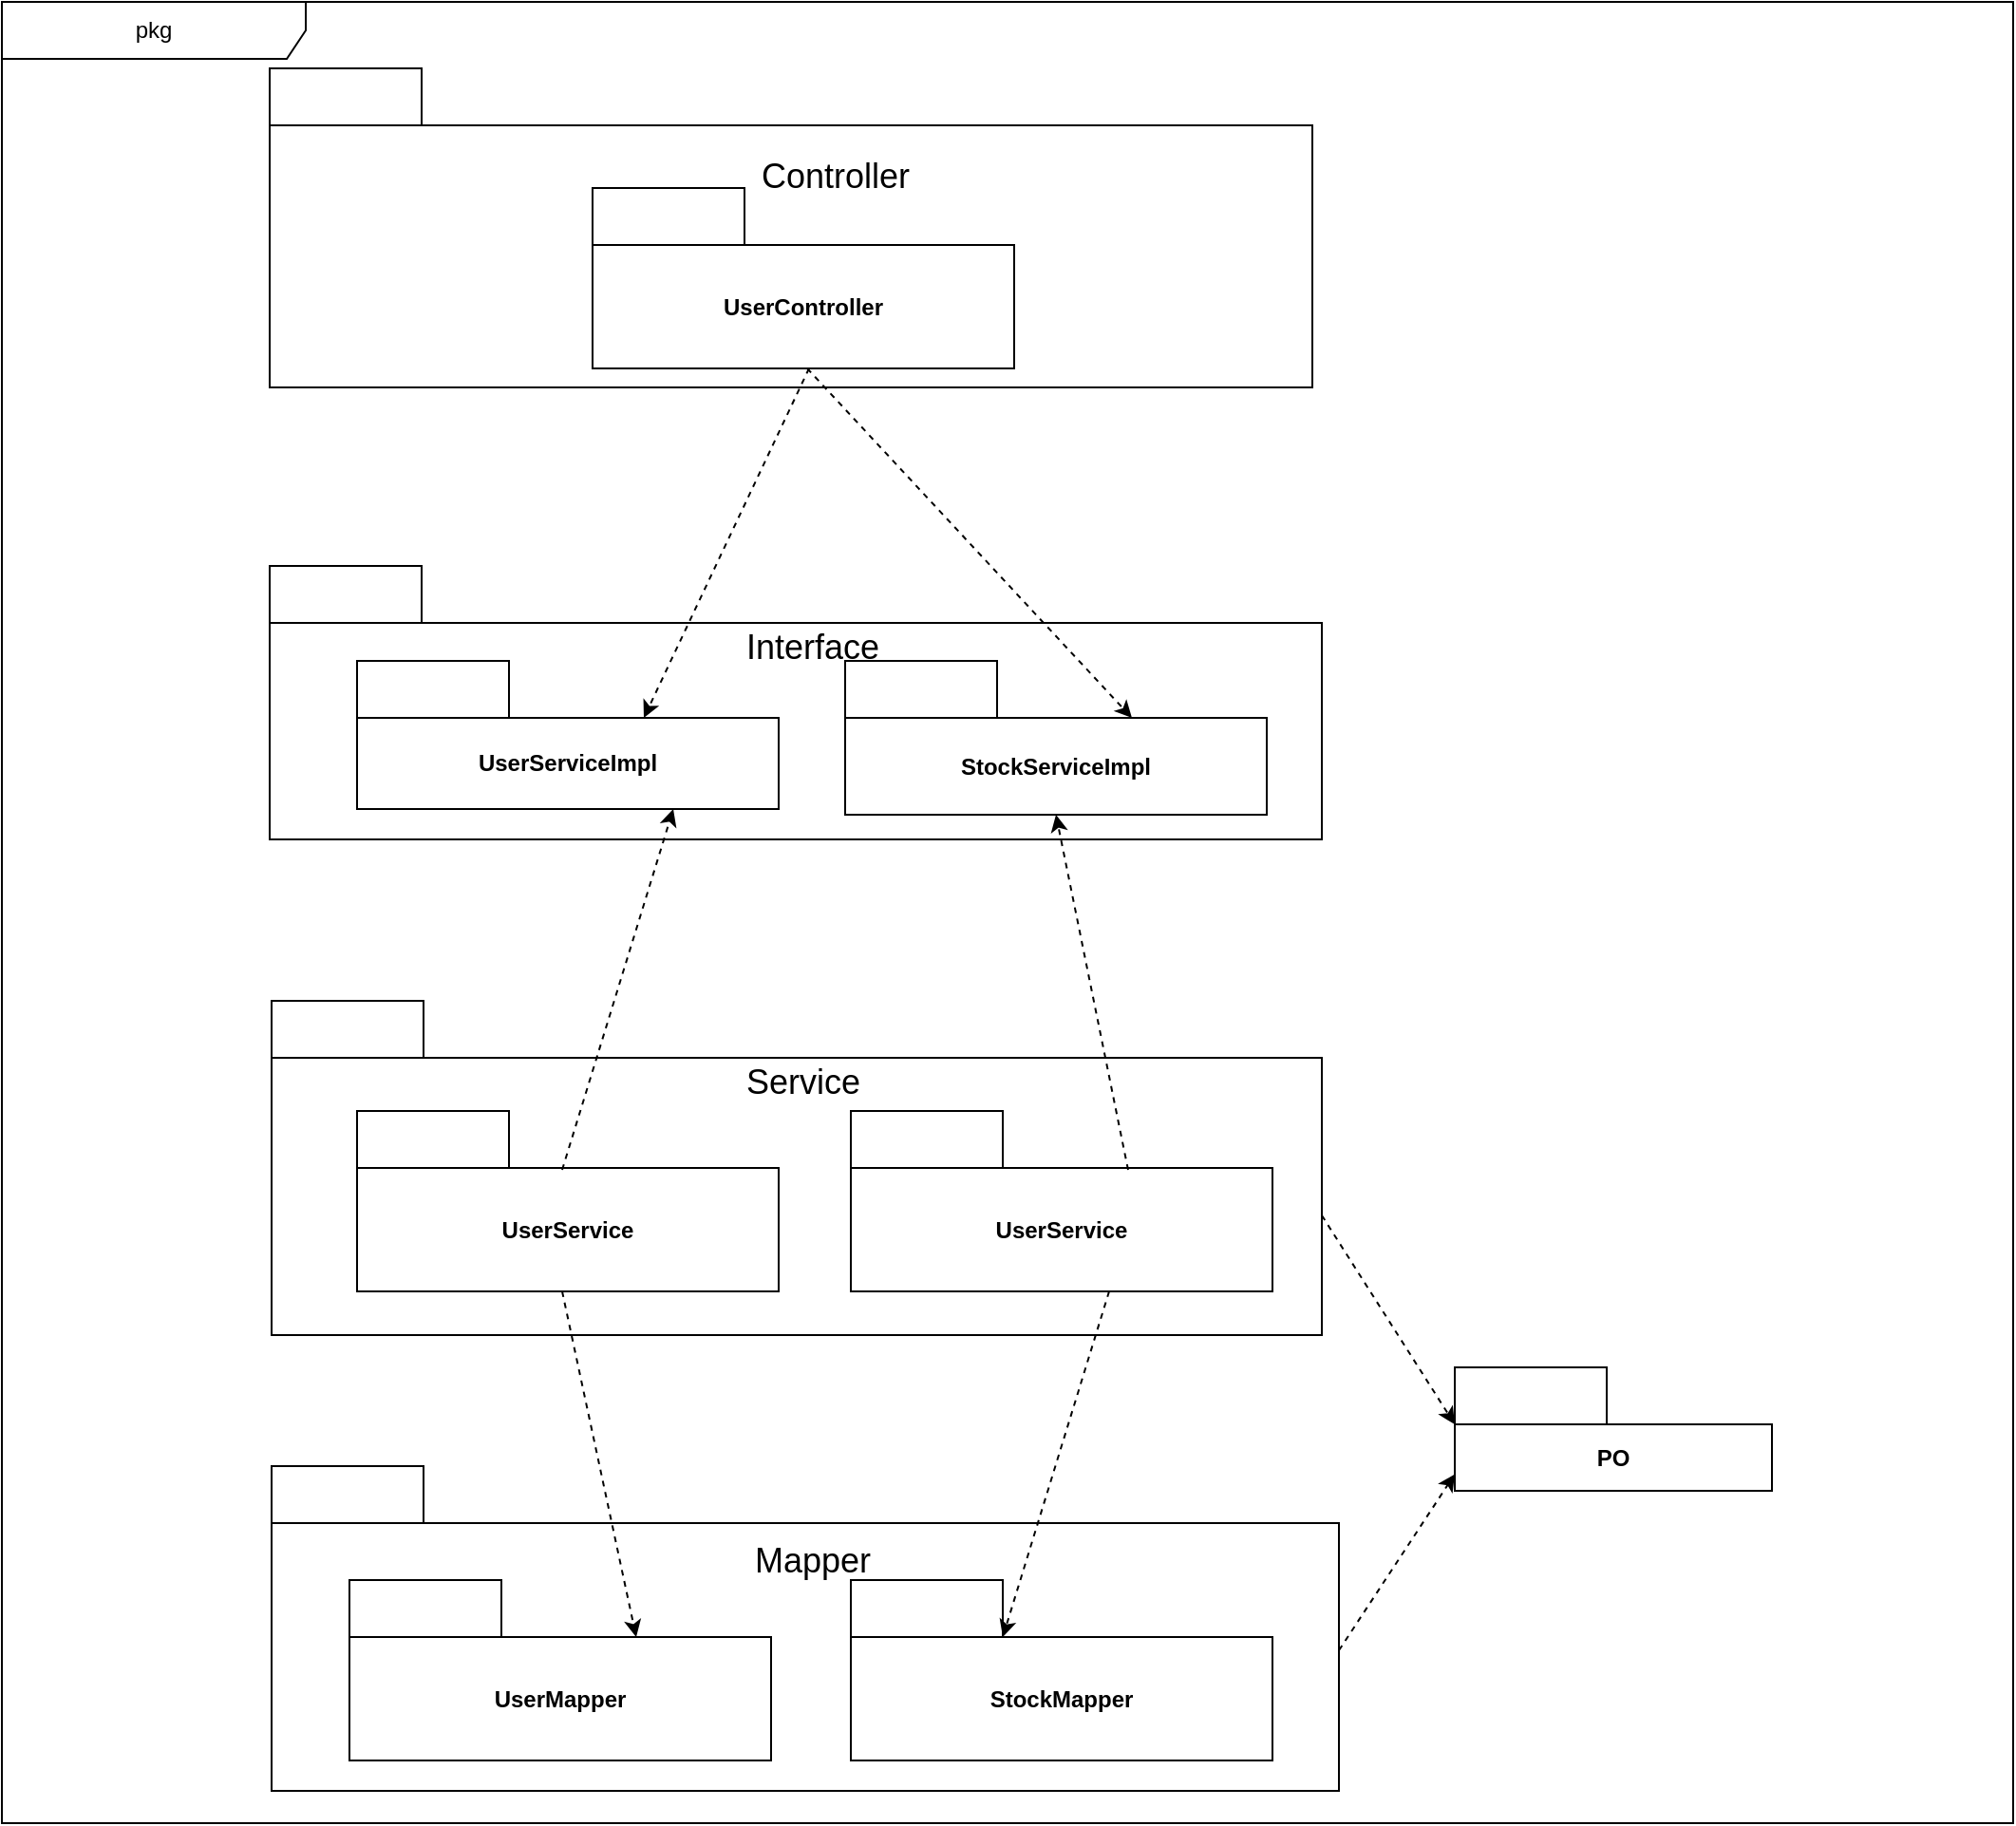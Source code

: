 <mxfile version="21.2.9" type="github">
  <diagram name="第 1 页" id="0QXPPpJDUHBg2czoXQ-s">
    <mxGraphModel dx="1560" dy="948" grid="0" gridSize="10" guides="1" tooltips="1" connect="1" arrows="1" fold="1" page="1" pageScale="1" pageWidth="827" pageHeight="1169" math="0" shadow="0">
      <root>
        <mxCell id="0" />
        <mxCell id="1" parent="0" />
        <mxCell id="4626wCyMBrQdkkXuhkfx-3" value="pkg&lt;br&gt;" style="shape=umlFrame;whiteSpace=wrap;html=1;pointerEvents=0;recursiveResize=0;container=1;collapsible=0;width=160;" vertex="1" parent="1">
          <mxGeometry x="680" y="112" width="1059" height="959" as="geometry" />
        </mxCell>
        <mxCell id="4626wCyMBrQdkkXuhkfx-7" value="" style="shape=folder;fontStyle=1;tabWidth=80;tabHeight=30;tabPosition=left;html=1;boundedLbl=1;whiteSpace=wrap;" vertex="1" parent="4626wCyMBrQdkkXuhkfx-3">
          <mxGeometry x="141" y="35" width="549" height="168" as="geometry" />
        </mxCell>
        <mxCell id="4626wCyMBrQdkkXuhkfx-8" value="" style="shape=folder;fontStyle=1;tabWidth=80;tabHeight=30;tabPosition=left;html=1;boundedLbl=1;whiteSpace=wrap;" vertex="1" parent="4626wCyMBrQdkkXuhkfx-3">
          <mxGeometry x="141" y="297" width="554" height="144" as="geometry" />
        </mxCell>
        <mxCell id="4626wCyMBrQdkkXuhkfx-9" value="" style="shape=folder;fontStyle=1;tabWidth=80;tabHeight=30;tabPosition=left;html=1;boundedLbl=1;whiteSpace=wrap;" vertex="1" parent="4626wCyMBrQdkkXuhkfx-3">
          <mxGeometry x="142" y="526" width="553" height="176" as="geometry" />
        </mxCell>
        <mxCell id="4626wCyMBrQdkkXuhkfx-10" value="" style="shape=folder;fontStyle=1;tabWidth=80;tabHeight=30;tabPosition=left;html=1;boundedLbl=1;whiteSpace=wrap;" vertex="1" parent="4626wCyMBrQdkkXuhkfx-3">
          <mxGeometry x="142" y="771" width="562" height="171" as="geometry" />
        </mxCell>
        <mxCell id="4626wCyMBrQdkkXuhkfx-11" value="UserController" style="shape=folder;fontStyle=1;tabWidth=80;tabHeight=30;tabPosition=left;html=1;boundedLbl=1;whiteSpace=wrap;" vertex="1" parent="4626wCyMBrQdkkXuhkfx-3">
          <mxGeometry x="311" y="98" width="222" height="95" as="geometry" />
        </mxCell>
        <mxCell id="4626wCyMBrQdkkXuhkfx-12" value="UserServiceImpl" style="shape=folder;fontStyle=1;tabWidth=80;tabHeight=30;tabPosition=left;html=1;boundedLbl=1;whiteSpace=wrap;" vertex="1" parent="4626wCyMBrQdkkXuhkfx-3">
          <mxGeometry x="187" y="347" width="222" height="78" as="geometry" />
        </mxCell>
        <mxCell id="4626wCyMBrQdkkXuhkfx-13" value="StockServiceImpl" style="shape=folder;fontStyle=1;tabWidth=80;tabHeight=30;tabPosition=left;html=1;boundedLbl=1;whiteSpace=wrap;" vertex="1" parent="4626wCyMBrQdkkXuhkfx-3">
          <mxGeometry x="444" y="347" width="222" height="81" as="geometry" />
        </mxCell>
        <mxCell id="4626wCyMBrQdkkXuhkfx-14" value="UserService" style="shape=folder;fontStyle=1;tabWidth=80;tabHeight=30;tabPosition=left;html=1;boundedLbl=1;whiteSpace=wrap;" vertex="1" parent="4626wCyMBrQdkkXuhkfx-3">
          <mxGeometry x="187" y="584" width="222" height="95" as="geometry" />
        </mxCell>
        <mxCell id="4626wCyMBrQdkkXuhkfx-15" value="UserService" style="shape=folder;fontStyle=1;tabWidth=80;tabHeight=30;tabPosition=left;html=1;boundedLbl=1;whiteSpace=wrap;" vertex="1" parent="4626wCyMBrQdkkXuhkfx-3">
          <mxGeometry x="447" y="584" width="222" height="95" as="geometry" />
        </mxCell>
        <mxCell id="4626wCyMBrQdkkXuhkfx-17" value="StockMapper" style="shape=folder;fontStyle=1;tabWidth=80;tabHeight=30;tabPosition=left;html=1;boundedLbl=1;whiteSpace=wrap;" vertex="1" parent="4626wCyMBrQdkkXuhkfx-3">
          <mxGeometry x="447" y="831" width="222" height="95" as="geometry" />
        </mxCell>
        <mxCell id="4626wCyMBrQdkkXuhkfx-16" value="UserMapper" style="shape=folder;fontStyle=1;tabWidth=80;tabHeight=30;tabPosition=left;html=1;boundedLbl=1;whiteSpace=wrap;" vertex="1" parent="4626wCyMBrQdkkXuhkfx-3">
          <mxGeometry x="183" y="831" width="222" height="95" as="geometry" />
        </mxCell>
        <mxCell id="4626wCyMBrQdkkXuhkfx-18" value="PO" style="shape=folder;fontStyle=1;tabWidth=80;tabHeight=30;tabPosition=left;html=1;boundedLbl=1;whiteSpace=wrap;" vertex="1" parent="4626wCyMBrQdkkXuhkfx-3">
          <mxGeometry x="765" y="719" width="167" height="65" as="geometry" />
        </mxCell>
        <mxCell id="4626wCyMBrQdkkXuhkfx-19" value="&lt;font style=&quot;font-size: 18px;&quot;&gt;Controller&lt;/font&gt;" style="text;html=1;strokeColor=none;fillColor=none;align=center;verticalAlign=middle;whiteSpace=wrap;rounded=0;" vertex="1" parent="4626wCyMBrQdkkXuhkfx-3">
          <mxGeometry x="409" y="77" width="60" height="30" as="geometry" />
        </mxCell>
        <mxCell id="4626wCyMBrQdkkXuhkfx-20" value="&lt;font style=&quot;font-size: 18px;&quot;&gt;Interface&lt;/font&gt;" style="text;html=1;strokeColor=none;fillColor=none;align=center;verticalAlign=middle;whiteSpace=wrap;rounded=0;" vertex="1" parent="4626wCyMBrQdkkXuhkfx-3">
          <mxGeometry x="397" y="325" width="60" height="30" as="geometry" />
        </mxCell>
        <mxCell id="4626wCyMBrQdkkXuhkfx-21" value="&lt;font style=&quot;font-size: 18px;&quot;&gt;Service&lt;/font&gt;" style="text;html=1;strokeColor=none;fillColor=none;align=center;verticalAlign=middle;whiteSpace=wrap;rounded=0;" vertex="1" parent="4626wCyMBrQdkkXuhkfx-3">
          <mxGeometry x="392" y="554" width="60" height="30" as="geometry" />
        </mxCell>
        <mxCell id="4626wCyMBrQdkkXuhkfx-22" value="&lt;font style=&quot;font-size: 18px;&quot;&gt;Mapper&lt;/font&gt;" style="text;html=1;strokeColor=none;fillColor=none;align=center;verticalAlign=middle;whiteSpace=wrap;rounded=0;" vertex="1" parent="4626wCyMBrQdkkXuhkfx-3">
          <mxGeometry x="397" y="806" width="60" height="30" as="geometry" />
        </mxCell>
        <mxCell id="4626wCyMBrQdkkXuhkfx-23" value="" style="endArrow=classic;html=1;rounded=0;entryX=0;entryY=0;entryDx=151;entryDy=30;entryPerimeter=0;dashed=1;" edge="1" parent="4626wCyMBrQdkkXuhkfx-3" target="4626wCyMBrQdkkXuhkfx-12">
          <mxGeometry width="50" height="50" relative="1" as="geometry">
            <mxPoint x="425" y="193" as="sourcePoint" />
            <mxPoint x="475" y="143" as="targetPoint" />
          </mxGeometry>
        </mxCell>
        <mxCell id="4626wCyMBrQdkkXuhkfx-24" value="" style="endArrow=classic;html=1;rounded=0;entryX=0;entryY=0;entryDx=151;entryDy=30;entryPerimeter=0;dashed=1;" edge="1" parent="4626wCyMBrQdkkXuhkfx-3" target="4626wCyMBrQdkkXuhkfx-13">
          <mxGeometry width="50" height="50" relative="1" as="geometry">
            <mxPoint x="424" y="193" as="sourcePoint" />
            <mxPoint x="474" y="143" as="targetPoint" />
          </mxGeometry>
        </mxCell>
        <mxCell id="4626wCyMBrQdkkXuhkfx-25" value="" style="endArrow=classic;html=1;rounded=0;entryX=0.75;entryY=1;entryDx=0;entryDy=0;entryPerimeter=0;dashed=1;" edge="1" parent="4626wCyMBrQdkkXuhkfx-3" target="4626wCyMBrQdkkXuhkfx-12">
          <mxGeometry width="50" height="50" relative="1" as="geometry">
            <mxPoint x="295" y="615" as="sourcePoint" />
            <mxPoint x="345" y="565" as="targetPoint" />
          </mxGeometry>
        </mxCell>
        <mxCell id="4626wCyMBrQdkkXuhkfx-27" value="" style="endArrow=classic;html=1;rounded=0;entryX=0.5;entryY=1;entryDx=0;entryDy=0;entryPerimeter=0;dashed=1;" edge="1" parent="4626wCyMBrQdkkXuhkfx-3" target="4626wCyMBrQdkkXuhkfx-13">
          <mxGeometry width="50" height="50" relative="1" as="geometry">
            <mxPoint x="593" y="615" as="sourcePoint" />
            <mxPoint x="643" y="565" as="targetPoint" />
          </mxGeometry>
        </mxCell>
        <mxCell id="4626wCyMBrQdkkXuhkfx-29" value="" style="endArrow=classic;html=1;rounded=0;entryX=0;entryY=0;entryDx=151;entryDy=30;entryPerimeter=0;dashed=1;" edge="1" parent="4626wCyMBrQdkkXuhkfx-3" target="4626wCyMBrQdkkXuhkfx-16">
          <mxGeometry width="50" height="50" relative="1" as="geometry">
            <mxPoint x="295" y="679" as="sourcePoint" />
            <mxPoint x="345" y="629" as="targetPoint" />
          </mxGeometry>
        </mxCell>
        <mxCell id="4626wCyMBrQdkkXuhkfx-30" value="" style="endArrow=classic;html=1;rounded=0;entryX=0;entryY=0;entryDx=80;entryDy=30;entryPerimeter=0;dashed=1;" edge="1" parent="4626wCyMBrQdkkXuhkfx-3" target="4626wCyMBrQdkkXuhkfx-17">
          <mxGeometry width="50" height="50" relative="1" as="geometry">
            <mxPoint x="583" y="679" as="sourcePoint" />
            <mxPoint x="633" y="629" as="targetPoint" />
          </mxGeometry>
        </mxCell>
        <mxCell id="4626wCyMBrQdkkXuhkfx-31" value="" style="endArrow=classic;html=1;rounded=0;entryX=0;entryY=0;entryDx=0;entryDy=30;entryPerimeter=0;dashed=1;" edge="1" parent="4626wCyMBrQdkkXuhkfx-3" target="4626wCyMBrQdkkXuhkfx-18">
          <mxGeometry width="50" height="50" relative="1" as="geometry">
            <mxPoint x="695" y="639" as="sourcePoint" />
            <mxPoint x="745" y="589" as="targetPoint" />
          </mxGeometry>
        </mxCell>
        <mxCell id="4626wCyMBrQdkkXuhkfx-33" value="" style="endArrow=classic;html=1;rounded=0;entryX=0;entryY=0;entryDx=0;entryDy=56.25;entryPerimeter=0;dashed=1;" edge="1" parent="4626wCyMBrQdkkXuhkfx-3" target="4626wCyMBrQdkkXuhkfx-18">
          <mxGeometry width="50" height="50" relative="1" as="geometry">
            <mxPoint x="704" y="868" as="sourcePoint" />
            <mxPoint x="754" y="818" as="targetPoint" />
          </mxGeometry>
        </mxCell>
      </root>
    </mxGraphModel>
  </diagram>
</mxfile>
